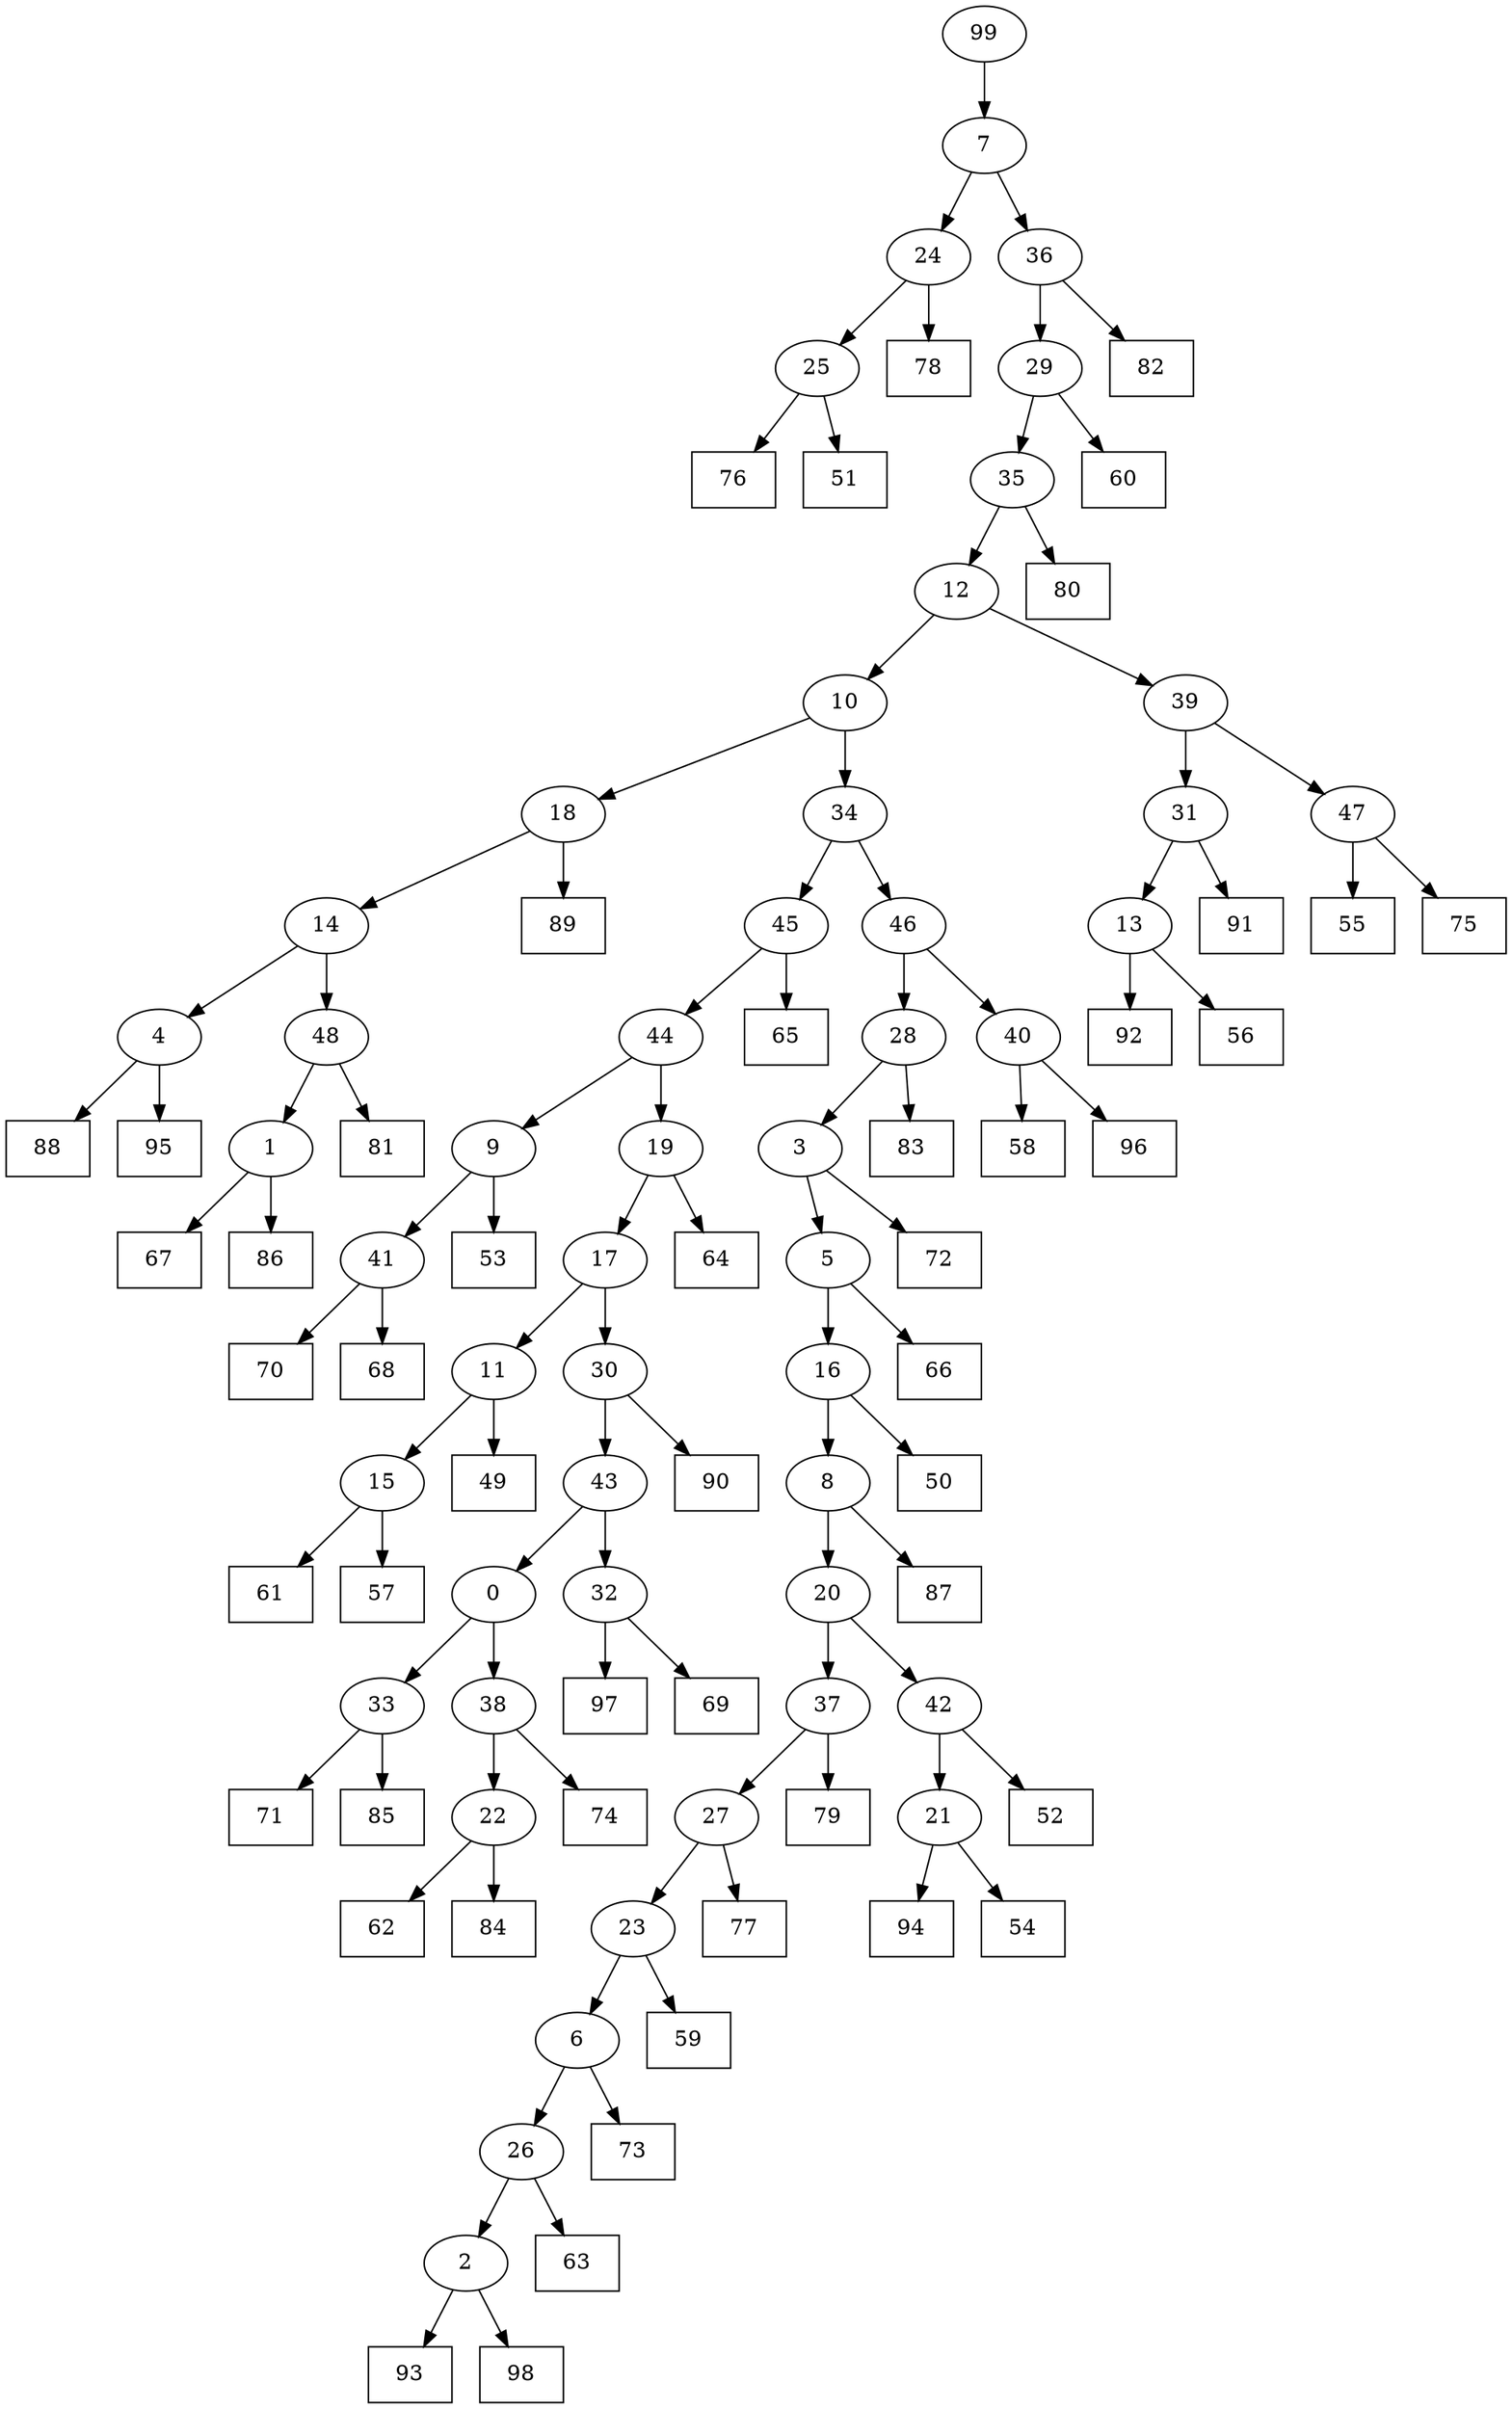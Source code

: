 digraph G {
0[label="0"];
1[label="1"];
2[label="2"];
3[label="3"];
4[label="4"];
5[label="5"];
6[label="6"];
7[label="7"];
8[label="8"];
9[label="9"];
10[label="10"];
11[label="11"];
12[label="12"];
13[label="13"];
14[label="14"];
15[label="15"];
16[label="16"];
17[label="17"];
18[label="18"];
19[label="19"];
20[label="20"];
21[label="21"];
22[label="22"];
23[label="23"];
24[label="24"];
25[label="25"];
26[label="26"];
27[label="27"];
28[label="28"];
29[label="29"];
30[label="30"];
31[label="31"];
32[label="32"];
33[label="33"];
34[label="34"];
35[label="35"];
36[label="36"];
37[label="37"];
38[label="38"];
39[label="39"];
40[label="40"];
41[label="41"];
42[label="42"];
43[label="43"];
44[label="44"];
45[label="45"];
46[label="46"];
47[label="47"];
48[label="48"];
49[shape=box,label="70"];
50[shape=box,label="88"];
51[shape=box,label="50"];
52[shape=box,label="91"];
53[shape=box,label="83"];
54[shape=box,label="68"];
55[shape=box,label="93"];
56[shape=box,label="82"];
57[shape=box,label="65"];
58[shape=box,label="97"];
59[shape=box,label="87"];
60[shape=box,label="76"];
61[shape=box,label="98"];
62[shape=box,label="67"];
63[shape=box,label="58"];
64[shape=box,label="95"];
65[shape=box,label="62"];
66[shape=box,label="86"];
67[shape=box,label="49"];
68[shape=box,label="52"];
69[shape=box,label="73"];
70[shape=box,label="92"];
71[shape=box,label="53"];
72[shape=box,label="84"];
73[shape=box,label="79"];
74[shape=box,label="96"];
75[shape=box,label="78"];
76[shape=box,label="61"];
77[shape=box,label="66"];
78[shape=box,label="89"];
79[shape=box,label="60"];
80[shape=box,label="55"];
81[shape=box,label="63"];
82[shape=box,label="75"];
83[shape=box,label="71"];
84[shape=box,label="59"];
85[shape=box,label="77"];
86[shape=box,label="80"];
87[shape=box,label="94"];
88[shape=box,label="74"];
89[shape=box,label="85"];
90[shape=box,label="54"];
91[shape=box,label="72"];
92[shape=box,label="51"];
93[shape=box,label="90"];
94[shape=box,label="64"];
95[shape=box,label="69"];
96[shape=box,label="57"];
97[shape=box,label="81"];
98[shape=box,label="56"];
99[label="99"];
15->96 ;
41->54 ;
32->58 ;
21->87 ;
1->66 ;
2->61 ;
35->86 ;
25->60 ;
4->64 ;
6->69 ;
4->50 ;
28->53 ;
24->25 ;
25->92 ;
15->76 ;
36->56 ;
38->88 ;
23->84 ;
24->75 ;
3->91 ;
10->34 ;
12->10 ;
46->28 ;
30->93 ;
29->35 ;
45->44 ;
13->70 ;
42->68 ;
13->98 ;
30->43 ;
26->2 ;
2->55 ;
11->67 ;
31->52 ;
9->71 ;
27->23 ;
47->80 ;
10->18 ;
33->89 ;
44->19 ;
1->62 ;
21->90 ;
35->12 ;
0->33 ;
18->78 ;
19->17 ;
17->30 ;
46->40 ;
40->74 ;
41->49 ;
26->81 ;
34->46 ;
34->45 ;
33->83 ;
7->36 ;
37->73 ;
6->26 ;
38->22 ;
22->72 ;
23->6 ;
47->82 ;
31->13 ;
48->1 ;
7->24 ;
14->48 ;
44->9 ;
99->7 ;
36->29 ;
29->79 ;
8->20 ;
45->57 ;
20->37 ;
37->27 ;
28->3 ;
32->95 ;
14->4 ;
19->94 ;
22->65 ;
17->11 ;
11->15 ;
48->97 ;
43->0 ;
0->38 ;
43->32 ;
39->31 ;
9->41 ;
16->8 ;
8->59 ;
40->63 ;
3->5 ;
5->77 ;
18->14 ;
5->16 ;
16->51 ;
12->39 ;
39->47 ;
27->85 ;
20->42 ;
42->21 ;
}
